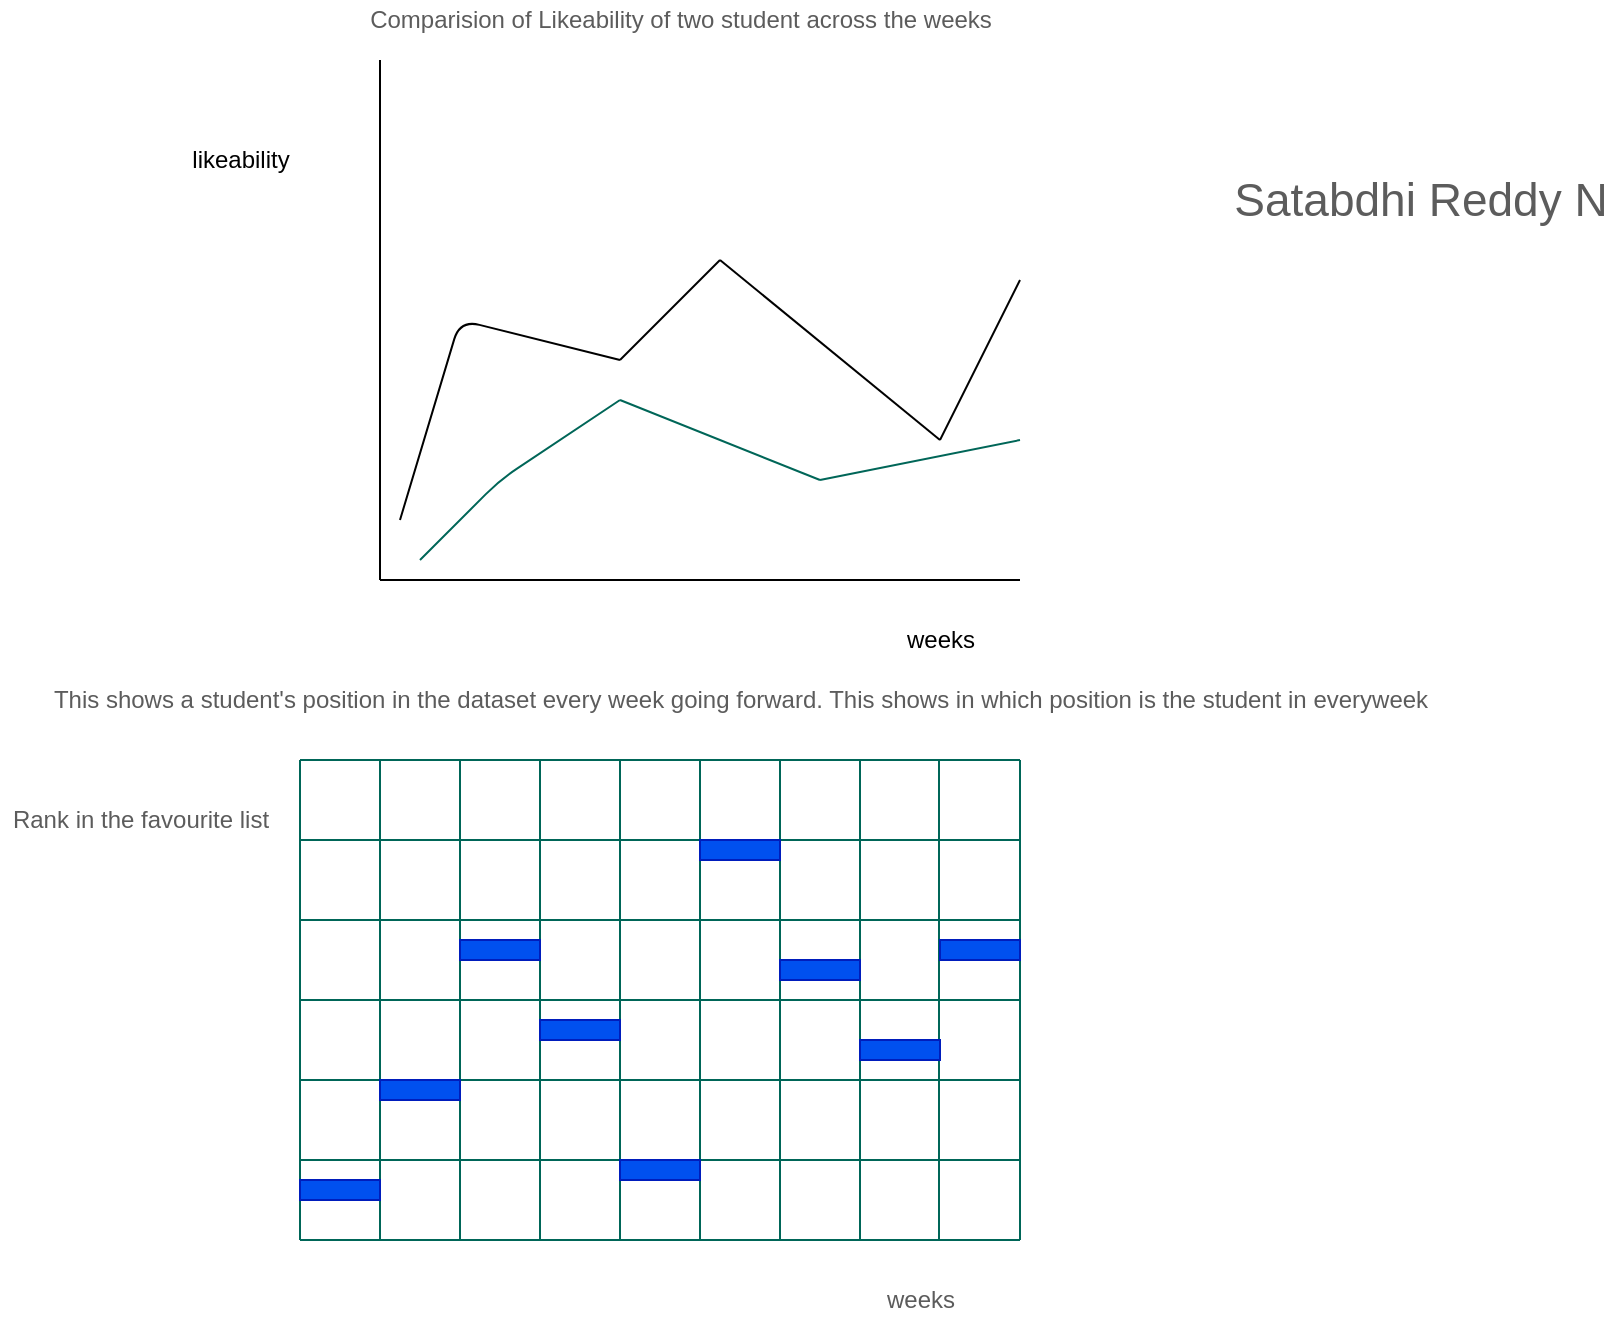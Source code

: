 <mxfile version="13.7.9" type="device"><diagram id="DozajzWxKCO-uRnNmBwy" name="Page-1"><mxGraphModel dx="1038" dy="585" grid="1" gridSize="10" guides="1" tooltips="1" connect="1" arrows="1" fold="1" page="1" pageScale="1" pageWidth="1100" pageHeight="850" math="0" shadow="0"><root><mxCell id="0"/><mxCell id="1" parent="0"/><mxCell id="2ok8SFrvYvEYYEruij0W-1" value="" style="endArrow=none;html=1;" edge="1" parent="1"><mxGeometry width="50" height="50" relative="1" as="geometry"><mxPoint x="400" y="350" as="sourcePoint"/><mxPoint x="400" y="90" as="targetPoint"/></mxGeometry></mxCell><mxCell id="2ok8SFrvYvEYYEruij0W-2" value="" style="endArrow=none;html=1;" edge="1" parent="1"><mxGeometry width="50" height="50" relative="1" as="geometry"><mxPoint x="400" y="350" as="sourcePoint"/><mxPoint x="720" y="350" as="targetPoint"/></mxGeometry></mxCell><mxCell id="2ok8SFrvYvEYYEruij0W-3" value="" style="endArrow=none;html=1;" edge="1" parent="1"><mxGeometry width="50" height="50" relative="1" as="geometry"><mxPoint x="410" y="320" as="sourcePoint"/><mxPoint x="520" y="240" as="targetPoint"/><Array as="points"><mxPoint x="440" y="220"/></Array></mxGeometry></mxCell><mxCell id="2ok8SFrvYvEYYEruij0W-4" value="" style="endArrow=none;html=1;" edge="1" parent="1"><mxGeometry width="50" height="50" relative="1" as="geometry"><mxPoint x="520" y="240" as="sourcePoint"/><mxPoint x="570" y="190" as="targetPoint"/></mxGeometry></mxCell><mxCell id="2ok8SFrvYvEYYEruij0W-5" value="" style="endArrow=none;html=1;" edge="1" parent="1"><mxGeometry width="50" height="50" relative="1" as="geometry"><mxPoint x="680" y="280" as="sourcePoint"/><mxPoint x="720" y="200" as="targetPoint"/></mxGeometry></mxCell><mxCell id="2ok8SFrvYvEYYEruij0W-6" value="" style="endArrow=none;html=1;" edge="1" parent="1"><mxGeometry width="50" height="50" relative="1" as="geometry"><mxPoint x="680" y="280" as="sourcePoint"/><mxPoint x="570" y="190" as="targetPoint"/></mxGeometry></mxCell><mxCell id="2ok8SFrvYvEYYEruij0W-7" value="weeks" style="text;html=1;align=center;verticalAlign=middle;resizable=0;points=[];autosize=1;" vertex="1" parent="1"><mxGeometry x="655" y="370" width="50" height="20" as="geometry"/></mxCell><mxCell id="2ok8SFrvYvEYYEruij0W-8" value="likeability" style="text;html=1;align=center;verticalAlign=middle;resizable=0;points=[];autosize=1;" vertex="1" parent="1"><mxGeometry x="300" y="130" width="60" height="20" as="geometry"/></mxCell><mxCell id="2ok8SFrvYvEYYEruij0W-10" value="Comparision of Likeability of two student across the weeks" style="text;html=1;align=center;verticalAlign=middle;resizable=0;points=[];autosize=1;fontColor=#5C5C5C;" vertex="1" parent="1"><mxGeometry x="385" y="60" width="330" height="20" as="geometry"/></mxCell><mxCell id="2ok8SFrvYvEYYEruij0W-24" value="" style="endArrow=none;html=1;strokeColor=#006658;fillColor=#21C0A5;fontColor=#5C5C5C;" edge="1" parent="1"><mxGeometry width="50" height="50" relative="1" as="geometry"><mxPoint x="440" y="680" as="sourcePoint"/><mxPoint x="440" y="440" as="targetPoint"/></mxGeometry></mxCell><mxCell id="2ok8SFrvYvEYYEruij0W-25" value="" style="endArrow=none;html=1;strokeColor=#006658;fillColor=#21C0A5;fontColor=#5C5C5C;" edge="1" parent="1"><mxGeometry width="50" height="50" relative="1" as="geometry"><mxPoint x="360" y="680" as="sourcePoint"/><mxPoint x="360" y="440" as="targetPoint"/></mxGeometry></mxCell><mxCell id="2ok8SFrvYvEYYEruij0W-26" value="" style="endArrow=none;html=1;strokeColor=#006658;fillColor=#21C0A5;fontColor=#5C5C5C;" edge="1" parent="1"><mxGeometry width="50" height="50" relative="1" as="geometry"><mxPoint x="400" y="680" as="sourcePoint"/><mxPoint x="400" y="440" as="targetPoint"/></mxGeometry></mxCell><mxCell id="2ok8SFrvYvEYYEruij0W-27" value="" style="endArrow=none;html=1;strokeColor=#006658;fillColor=#21C0A5;fontColor=#5C5C5C;" edge="1" parent="1"><mxGeometry width="50" height="50" relative="1" as="geometry"><mxPoint x="480" y="680" as="sourcePoint"/><mxPoint x="480" y="440" as="targetPoint"/></mxGeometry></mxCell><mxCell id="2ok8SFrvYvEYYEruij0W-28" value="" style="endArrow=none;html=1;strokeColor=#006658;fillColor=#21C0A5;fontColor=#5C5C5C;" edge="1" parent="1"><mxGeometry width="50" height="50" relative="1" as="geometry"><mxPoint x="520" y="680" as="sourcePoint"/><mxPoint x="520" y="440" as="targetPoint"/></mxGeometry></mxCell><mxCell id="2ok8SFrvYvEYYEruij0W-29" value="" style="endArrow=none;html=1;strokeColor=#006658;fillColor=#21C0A5;fontColor=#5C5C5C;" edge="1" parent="1"><mxGeometry width="50" height="50" relative="1" as="geometry"><mxPoint x="560" y="680" as="sourcePoint"/><mxPoint x="560" y="440" as="targetPoint"/></mxGeometry></mxCell><mxCell id="2ok8SFrvYvEYYEruij0W-30" value="" style="endArrow=none;html=1;strokeColor=#006658;fillColor=#21C0A5;fontColor=#5C5C5C;" edge="1" parent="1"><mxGeometry width="50" height="50" relative="1" as="geometry"><mxPoint x="600" y="680" as="sourcePoint"/><mxPoint x="600" y="440" as="targetPoint"/></mxGeometry></mxCell><mxCell id="2ok8SFrvYvEYYEruij0W-31" value="" style="endArrow=none;html=1;strokeColor=#006658;fillColor=#21C0A5;fontColor=#5C5C5C;" edge="1" parent="1"><mxGeometry width="50" height="50" relative="1" as="geometry"><mxPoint x="640" y="680" as="sourcePoint"/><mxPoint x="640" y="440" as="targetPoint"/></mxGeometry></mxCell><mxCell id="2ok8SFrvYvEYYEruij0W-32" value="" style="endArrow=none;html=1;strokeColor=#006658;fillColor=#21C0A5;fontColor=#5C5C5C;" edge="1" parent="1"><mxGeometry width="50" height="50" relative="1" as="geometry"><mxPoint x="679.5" y="680" as="sourcePoint"/><mxPoint x="679.5" y="440" as="targetPoint"/></mxGeometry></mxCell><mxCell id="2ok8SFrvYvEYYEruij0W-34" value="" style="endArrow=none;html=1;strokeColor=#006658;fillColor=#21C0A5;fontColor=#5C5C5C;" edge="1" parent="1"><mxGeometry width="50" height="50" relative="1" as="geometry"><mxPoint x="360" y="680" as="sourcePoint"/><mxPoint x="720" y="680" as="targetPoint"/></mxGeometry></mxCell><mxCell id="2ok8SFrvYvEYYEruij0W-35" value="" style="endArrow=none;html=1;strokeColor=#006658;fillColor=#21C0A5;fontColor=#5C5C5C;" edge="1" parent="1"><mxGeometry width="50" height="50" relative="1" as="geometry"><mxPoint x="360" y="600" as="sourcePoint"/><mxPoint x="720" y="600" as="targetPoint"/></mxGeometry></mxCell><mxCell id="2ok8SFrvYvEYYEruij0W-36" value="" style="endArrow=none;html=1;strokeColor=#006658;fillColor=#21C0A5;fontColor=#5C5C5C;" edge="1" parent="1"><mxGeometry width="50" height="50" relative="1" as="geometry"><mxPoint x="360" y="640" as="sourcePoint"/><mxPoint x="720" y="640" as="targetPoint"/></mxGeometry></mxCell><mxCell id="2ok8SFrvYvEYYEruij0W-37" value="" style="endArrow=none;html=1;strokeColor=#006658;fillColor=#21C0A5;fontColor=#5C5C5C;" edge="1" parent="1"><mxGeometry width="50" height="50" relative="1" as="geometry"><mxPoint x="360" y="520" as="sourcePoint"/><mxPoint x="720" y="520" as="targetPoint"/></mxGeometry></mxCell><mxCell id="2ok8SFrvYvEYYEruij0W-38" value="" style="endArrow=none;html=1;strokeColor=#006658;fillColor=#21C0A5;fontColor=#5C5C5C;" edge="1" parent="1"><mxGeometry width="50" height="50" relative="1" as="geometry"><mxPoint x="360" y="560" as="sourcePoint"/><mxPoint x="720" y="560" as="targetPoint"/></mxGeometry></mxCell><mxCell id="2ok8SFrvYvEYYEruij0W-39" value="" style="endArrow=none;html=1;strokeColor=#006658;fillColor=#21C0A5;fontColor=#5C5C5C;" edge="1" parent="1"><mxGeometry width="50" height="50" relative="1" as="geometry"><mxPoint x="360" y="480" as="sourcePoint"/><mxPoint x="720" y="480" as="targetPoint"/></mxGeometry></mxCell><mxCell id="2ok8SFrvYvEYYEruij0W-40" value="" style="endArrow=none;html=1;strokeColor=#006658;fillColor=#21C0A5;fontColor=#5C5C5C;" edge="1" parent="1"><mxGeometry width="50" height="50" relative="1" as="geometry"><mxPoint x="360" y="440" as="sourcePoint"/><mxPoint x="720" y="440" as="targetPoint"/></mxGeometry></mxCell><mxCell id="2ok8SFrvYvEYYEruij0W-42" value="" style="endArrow=none;html=1;strokeColor=#006658;fillColor=#21C0A5;fontColor=#5C5C5C;" edge="1" parent="1"><mxGeometry width="50" height="50" relative="1" as="geometry"><mxPoint x="720" y="680" as="sourcePoint"/><mxPoint x="720" y="440" as="targetPoint"/></mxGeometry></mxCell><mxCell id="2ok8SFrvYvEYYEruij0W-43" value="" style="rounded=0;whiteSpace=wrap;html=1;sketch=0;strokeColor=#001DBC;fillColor=#0050ef;fontColor=#ffffff;" vertex="1" parent="1"><mxGeometry x="400" y="600" width="40" height="10" as="geometry"/></mxCell><mxCell id="2ok8SFrvYvEYYEruij0W-46" value="" style="rounded=0;whiteSpace=wrap;html=1;sketch=0;strokeColor=#001DBC;fillColor=#0050ef;fontColor=#ffffff;" vertex="1" parent="1"><mxGeometry x="440" y="530" width="40" height="10" as="geometry"/></mxCell><mxCell id="2ok8SFrvYvEYYEruij0W-47" value="" style="rounded=0;whiteSpace=wrap;html=1;sketch=0;strokeColor=#001DBC;fillColor=#0050ef;fontColor=#ffffff;" vertex="1" parent="1"><mxGeometry x="480" y="570" width="40" height="10" as="geometry"/></mxCell><mxCell id="2ok8SFrvYvEYYEruij0W-48" value="" style="rounded=0;whiteSpace=wrap;html=1;sketch=0;strokeColor=#001DBC;fillColor=#0050ef;fontColor=#ffffff;" vertex="1" parent="1"><mxGeometry x="520" y="640" width="40" height="10" as="geometry"/></mxCell><mxCell id="2ok8SFrvYvEYYEruij0W-50" value="" style="rounded=0;whiteSpace=wrap;html=1;sketch=0;strokeColor=#001DBC;fillColor=#0050ef;fontColor=#ffffff;" vertex="1" parent="1"><mxGeometry x="560" y="480" width="40" height="10" as="geometry"/></mxCell><mxCell id="2ok8SFrvYvEYYEruij0W-52" value="" style="rounded=0;whiteSpace=wrap;html=1;sketch=0;strokeColor=#001DBC;fillColor=#0050ef;fontColor=#ffffff;" vertex="1" parent="1"><mxGeometry x="600" y="540" width="40" height="10" as="geometry"/></mxCell><mxCell id="2ok8SFrvYvEYYEruij0W-57" value="" style="rounded=0;whiteSpace=wrap;html=1;sketch=0;strokeColor=#001DBC;fillColor=#0050ef;fontColor=#ffffff;" vertex="1" parent="1"><mxGeometry x="640" y="580" width="40" height="10" as="geometry"/></mxCell><mxCell id="2ok8SFrvYvEYYEruij0W-58" value="" style="rounded=0;whiteSpace=wrap;html=1;sketch=0;strokeColor=#001DBC;fillColor=#0050ef;fontColor=#ffffff;" vertex="1" parent="1"><mxGeometry x="680" y="530" width="40" height="10" as="geometry"/></mxCell><mxCell id="2ok8SFrvYvEYYEruij0W-62" value="" style="rounded=0;whiteSpace=wrap;html=1;sketch=0;strokeColor=#001DBC;fillColor=#0050ef;fontColor=#ffffff;" vertex="1" parent="1"><mxGeometry x="360" y="650" width="40" height="10" as="geometry"/></mxCell><mxCell id="2ok8SFrvYvEYYEruij0W-63" value="weeks" style="text;html=1;align=center;verticalAlign=middle;resizable=0;points=[];autosize=1;fontColor=#5C5C5C;" vertex="1" parent="1"><mxGeometry x="645" y="700" width="50" height="20" as="geometry"/></mxCell><mxCell id="2ok8SFrvYvEYYEruij0W-64" value="Rank in the favourite list" style="text;html=1;align=center;verticalAlign=middle;resizable=0;points=[];autosize=1;fontColor=#5C5C5C;" vertex="1" parent="1"><mxGeometry x="210" y="460" width="140" height="20" as="geometry"/></mxCell><mxCell id="2ok8SFrvYvEYYEruij0W-65" value="This shows a student's position in the dataset every week going forward. This shows in which position is the student in everyweek" style="text;html=1;align=center;verticalAlign=middle;resizable=0;points=[];autosize=1;fontColor=#5C5C5C;" vertex="1" parent="1"><mxGeometry x="230" y="400" width="700" height="20" as="geometry"/></mxCell><mxCell id="2ok8SFrvYvEYYEruij0W-67" value="" style="endArrow=none;html=1;strokeColor=#006658;fillColor=#21C0A5;fontColor=#5C5C5C;" edge="1" parent="1"><mxGeometry width="50" height="50" relative="1" as="geometry"><mxPoint x="420" y="340" as="sourcePoint"/><mxPoint x="520" y="260" as="targetPoint"/><Array as="points"><mxPoint x="460" y="300"/></Array></mxGeometry></mxCell><mxCell id="2ok8SFrvYvEYYEruij0W-68" value="" style="endArrow=none;html=1;strokeColor=#006658;fillColor=#21C0A5;fontColor=#5C5C5C;" edge="1" parent="1"><mxGeometry width="50" height="50" relative="1" as="geometry"><mxPoint x="620" y="300" as="sourcePoint"/><mxPoint x="520" y="260" as="targetPoint"/></mxGeometry></mxCell><mxCell id="2ok8SFrvYvEYYEruij0W-69" value="" style="endArrow=none;html=1;strokeColor=#006658;fillColor=#21C0A5;fontColor=#5C5C5C;" edge="1" parent="1"><mxGeometry width="50" height="50" relative="1" as="geometry"><mxPoint x="720" y="280" as="sourcePoint"/><mxPoint x="620" y="300" as="targetPoint"/></mxGeometry></mxCell><mxCell id="2ok8SFrvYvEYYEruij0W-71" value="&lt;font style=&quot;font-size: 23px&quot;&gt;Satabdhi Reddy N&lt;/font&gt;" style="text;html=1;align=center;verticalAlign=middle;resizable=0;points=[];autosize=1;fontColor=#5C5C5C;" vertex="1" parent="1"><mxGeometry x="820" y="150" width="200" height="20" as="geometry"/></mxCell></root></mxGraphModel></diagram></mxfile>